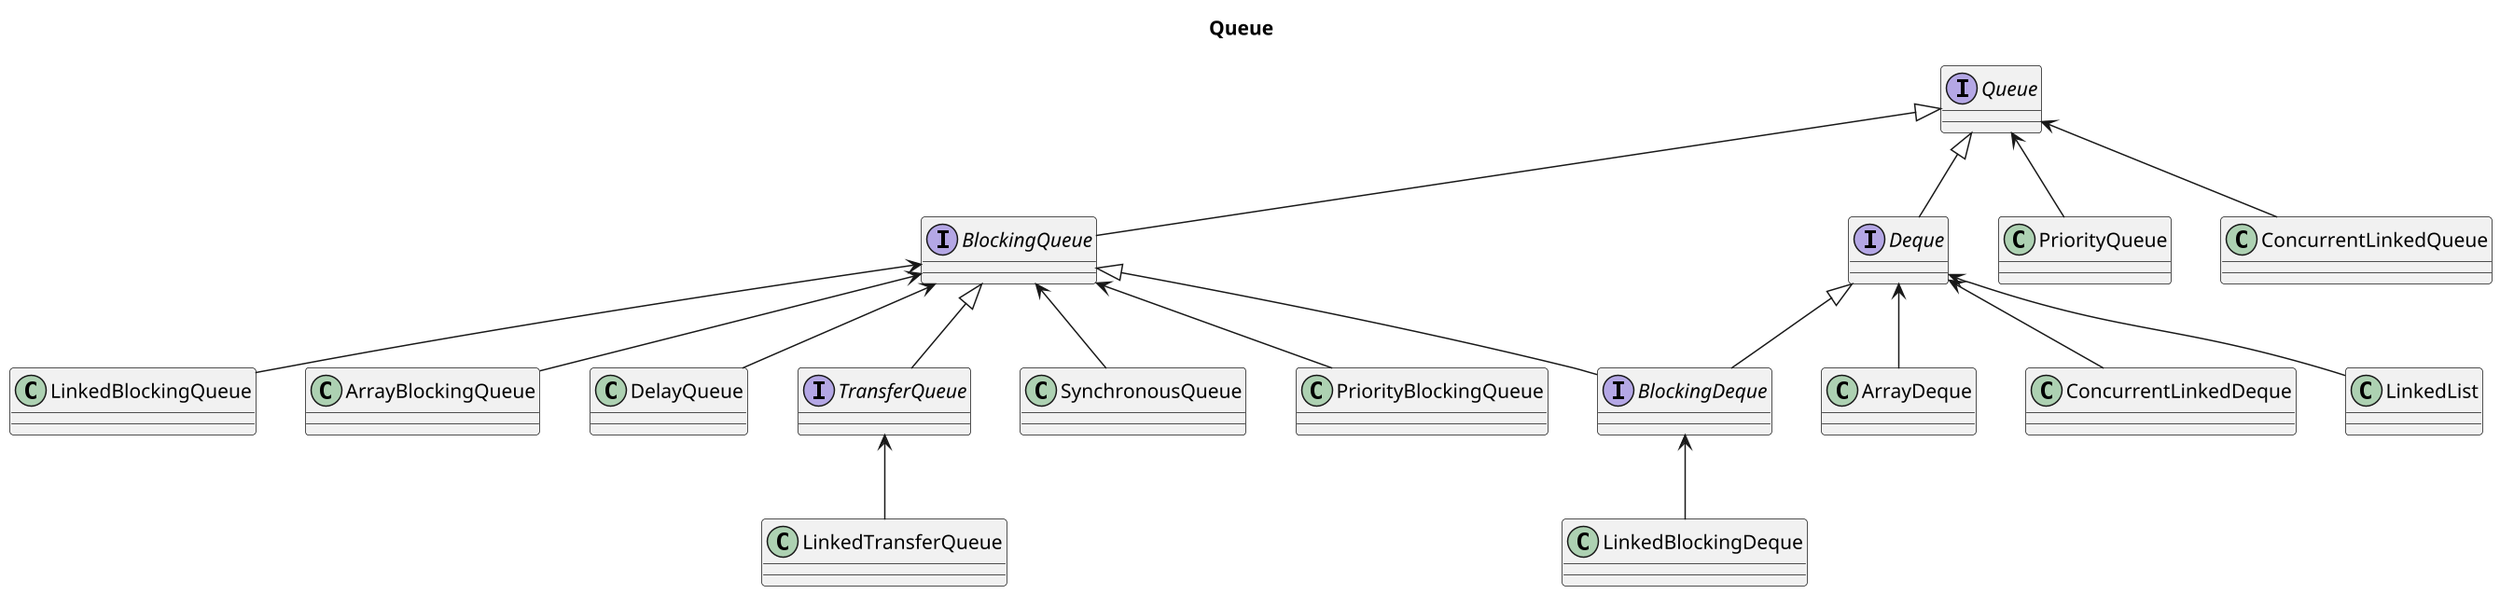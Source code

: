 @startuml
title
Queue
end title

scale 1.5

interface Queue {
}

interface BlockingQueue {
}

interface Deque {
}

interface BlockingDeque {
}

interface TransferQueue {
}


Queue <|-- BlockingQueue
Queue <|-- Deque
BlockingQueue <|-- TransferQueue

Deque <|-- BlockingDeque
BlockingQueue <|-- BlockingDeque













class LinkedBlockingDeque {
}
BlockingDeque <-- LinkedBlockingDeque


class LinkedTransferQueue{
}
TransferQueue <-- LinkedTransferQueue










class PriorityQueue {
}
Queue <-- PriorityQueue

class ConcurrentLinkedQueue {
}
Queue <-- ConcurrentLinkedQueue










class LinkedList {
}
Deque <-- LinkedList

class ArrayDeque{
}
Deque <-- ArrayDeque

class ConcurrentLinkedDeque {
}
Deque <-- ConcurrentLinkedDeque











class SynchronousQueue {
}
BlockingQueue <-- SynchronousQueue

class PriorityBlockingQueue {
}
BlockingQueue <-- PriorityBlockingQueue

class LinkedBlockingQueue {
}
BlockingQueue <-- LinkedBlockingQueue

class ArrayBlockingQueue {
}
BlockingQueue <-- ArrayBlockingQueue

class DelayQueue {
}
BlockingQueue <-- DelayQueue

@enduml